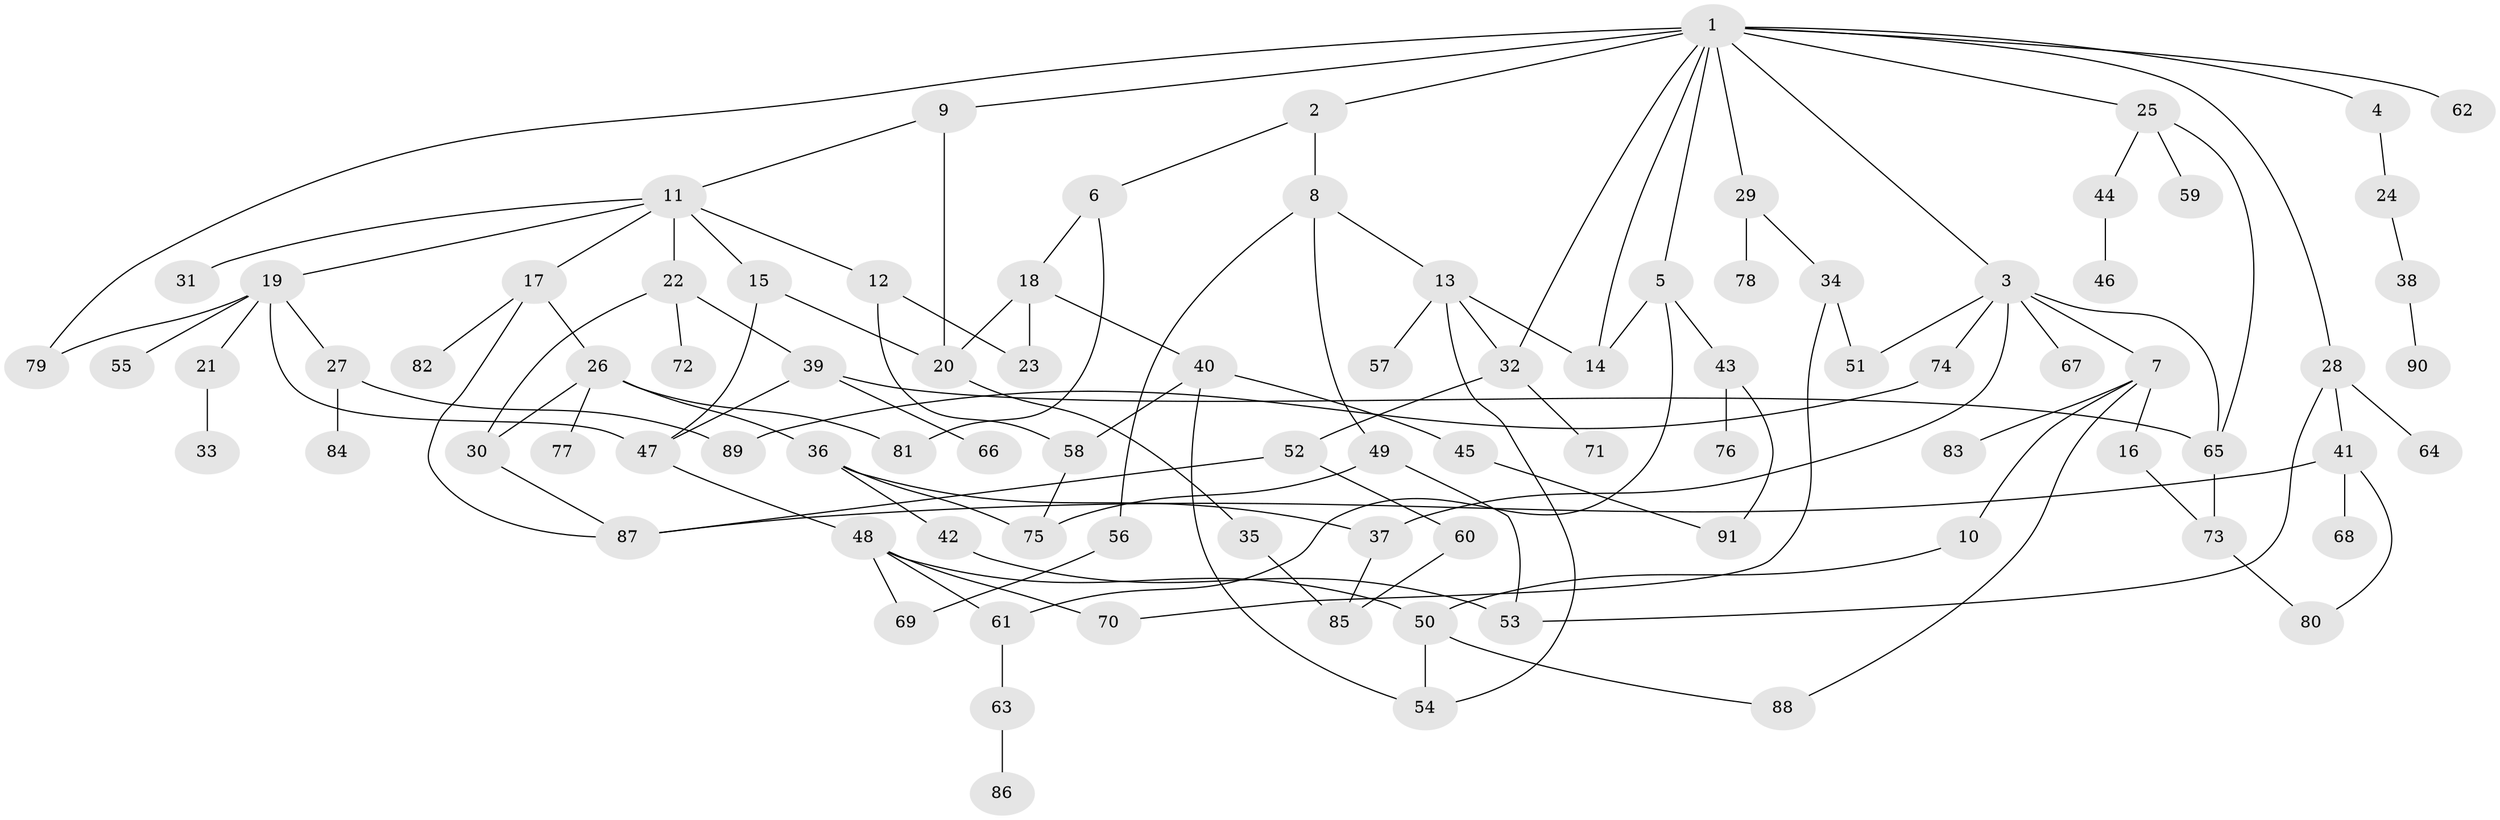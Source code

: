 // coarse degree distribution, {10: 0.031746031746031744, 2: 0.2698412698412698, 5: 0.1746031746031746, 4: 0.09523809523809523, 1: 0.31746031746031744, 3: 0.09523809523809523, 9: 0.015873015873015872}
// Generated by graph-tools (version 1.1) at 2025/46/03/04/25 21:46:16]
// undirected, 91 vertices, 126 edges
graph export_dot {
graph [start="1"]
  node [color=gray90,style=filled];
  1;
  2;
  3;
  4;
  5;
  6;
  7;
  8;
  9;
  10;
  11;
  12;
  13;
  14;
  15;
  16;
  17;
  18;
  19;
  20;
  21;
  22;
  23;
  24;
  25;
  26;
  27;
  28;
  29;
  30;
  31;
  32;
  33;
  34;
  35;
  36;
  37;
  38;
  39;
  40;
  41;
  42;
  43;
  44;
  45;
  46;
  47;
  48;
  49;
  50;
  51;
  52;
  53;
  54;
  55;
  56;
  57;
  58;
  59;
  60;
  61;
  62;
  63;
  64;
  65;
  66;
  67;
  68;
  69;
  70;
  71;
  72;
  73;
  74;
  75;
  76;
  77;
  78;
  79;
  80;
  81;
  82;
  83;
  84;
  85;
  86;
  87;
  88;
  89;
  90;
  91;
  1 -- 2;
  1 -- 3;
  1 -- 4;
  1 -- 5;
  1 -- 9;
  1 -- 25;
  1 -- 28;
  1 -- 29;
  1 -- 62;
  1 -- 14;
  1 -- 32;
  1 -- 79;
  2 -- 6;
  2 -- 8;
  3 -- 7;
  3 -- 37;
  3 -- 67;
  3 -- 74;
  3 -- 51;
  3 -- 65;
  4 -- 24;
  5 -- 43;
  5 -- 61;
  5 -- 14;
  6 -- 18;
  6 -- 81;
  7 -- 10;
  7 -- 16;
  7 -- 83;
  7 -- 88;
  8 -- 13;
  8 -- 49;
  8 -- 56;
  9 -- 11;
  9 -- 20;
  10 -- 50;
  11 -- 12;
  11 -- 15;
  11 -- 17;
  11 -- 19;
  11 -- 22;
  11 -- 31;
  12 -- 23;
  12 -- 58;
  13 -- 14;
  13 -- 32;
  13 -- 57;
  13 -- 54;
  15 -- 20;
  15 -- 47;
  16 -- 73;
  17 -- 26;
  17 -- 82;
  17 -- 87;
  18 -- 40;
  18 -- 23;
  18 -- 20;
  19 -- 21;
  19 -- 27;
  19 -- 55;
  19 -- 79;
  19 -- 47;
  20 -- 35;
  21 -- 33;
  22 -- 30;
  22 -- 39;
  22 -- 72;
  24 -- 38;
  25 -- 44;
  25 -- 59;
  25 -- 65;
  26 -- 36;
  26 -- 77;
  26 -- 81;
  26 -- 30;
  27 -- 84;
  27 -- 89;
  28 -- 41;
  28 -- 53;
  28 -- 64;
  29 -- 34;
  29 -- 78;
  30 -- 87;
  32 -- 52;
  32 -- 71;
  34 -- 51;
  34 -- 70;
  35 -- 85;
  36 -- 42;
  36 -- 75;
  36 -- 37;
  37 -- 85;
  38 -- 90;
  39 -- 47;
  39 -- 66;
  39 -- 65;
  40 -- 45;
  40 -- 58;
  40 -- 54;
  41 -- 68;
  41 -- 80;
  41 -- 87;
  42 -- 53;
  43 -- 76;
  43 -- 91;
  44 -- 46;
  45 -- 91;
  47 -- 48;
  48 -- 50;
  48 -- 70;
  48 -- 61;
  48 -- 69;
  49 -- 75;
  49 -- 53;
  50 -- 54;
  50 -- 88;
  52 -- 60;
  52 -- 87;
  56 -- 69;
  58 -- 75;
  60 -- 85;
  61 -- 63;
  63 -- 86;
  65 -- 73;
  73 -- 80;
  74 -- 89;
}
